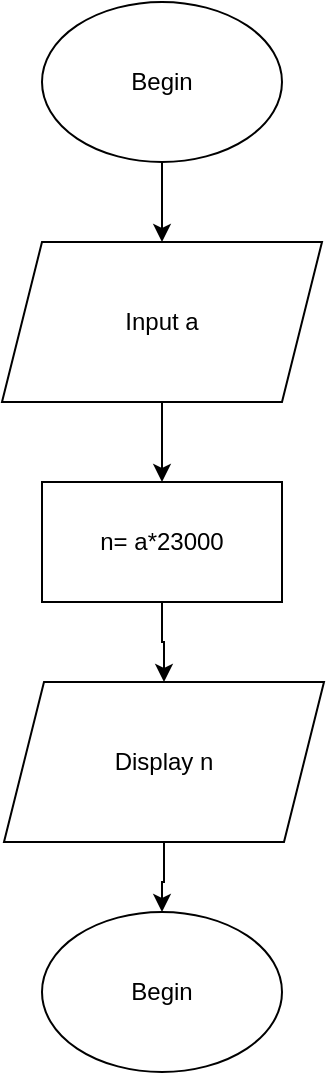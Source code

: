 <mxfile version="20.3.0" type="device"><diagram id="KnB7StJy7Hcc8WTVCgdH" name="Trang-1"><mxGraphModel dx="1038" dy="641" grid="1" gridSize="10" guides="1" tooltips="1" connect="1" arrows="1" fold="1" page="1" pageScale="1" pageWidth="827" pageHeight="1169" math="0" shadow="0"><root><mxCell id="0"/><mxCell id="1" parent="0"/><mxCell id="5eruP0XOQ9i0JtpbcyUI-3" value="" style="edgeStyle=orthogonalEdgeStyle;rounded=0;orthogonalLoop=1;jettySize=auto;html=1;" parent="1" source="5eruP0XOQ9i0JtpbcyUI-1" target="5eruP0XOQ9i0JtpbcyUI-2" edge="1"><mxGeometry relative="1" as="geometry"/></mxCell><mxCell id="5eruP0XOQ9i0JtpbcyUI-1" value="Begin" style="ellipse;whiteSpace=wrap;html=1;" parent="1" vertex="1"><mxGeometry x="360" y="130" width="120" height="80" as="geometry"/></mxCell><mxCell id="5eruP0XOQ9i0JtpbcyUI-5" value="" style="edgeStyle=orthogonalEdgeStyle;rounded=0;orthogonalLoop=1;jettySize=auto;html=1;" parent="1" source="5eruP0XOQ9i0JtpbcyUI-2" target="5eruP0XOQ9i0JtpbcyUI-4" edge="1"><mxGeometry relative="1" as="geometry"/></mxCell><mxCell id="5eruP0XOQ9i0JtpbcyUI-2" value="&lt;p align=&quot;center&quot; class=&quot;MsoNormal&quot;&gt;&lt;span lang=&quot;EN-US&quot;&gt;Input a&lt;/span&gt;&lt;/p&gt;" style="shape=parallelogram;perimeter=parallelogramPerimeter;whiteSpace=wrap;html=1;fixedSize=1;" parent="1" vertex="1"><mxGeometry x="340" y="250" width="160" height="80" as="geometry"/></mxCell><mxCell id="5eruP0XOQ9i0JtpbcyUI-7" value="" style="edgeStyle=orthogonalEdgeStyle;rounded=0;orthogonalLoop=1;jettySize=auto;html=1;" parent="1" source="5eruP0XOQ9i0JtpbcyUI-4" target="5eruP0XOQ9i0JtpbcyUI-6" edge="1"><mxGeometry relative="1" as="geometry"/></mxCell><mxCell id="5eruP0XOQ9i0JtpbcyUI-4" value="&lt;p align=&quot;center&quot; class=&quot;MsoNormal&quot;&gt;n= a*23000&lt;/p&gt;" style="rounded=0;whiteSpace=wrap;html=1;" parent="1" vertex="1"><mxGeometry x="360" y="370" width="120" height="60" as="geometry"/></mxCell><mxCell id="5eruP0XOQ9i0JtpbcyUI-10" value="" style="edgeStyle=orthogonalEdgeStyle;rounded=0;orthogonalLoop=1;jettySize=auto;html=1;" parent="1" source="5eruP0XOQ9i0JtpbcyUI-6" target="5eruP0XOQ9i0JtpbcyUI-8" edge="1"><mxGeometry relative="1" as="geometry"/></mxCell><mxCell id="5eruP0XOQ9i0JtpbcyUI-6" value="&lt;p align=&quot;center&quot; class=&quot;MsoNormal&quot;&gt;&lt;span lang=&quot;EN-US&quot;&gt;Display n&lt;/span&gt;&lt;/p&gt;" style="shape=parallelogram;perimeter=parallelogramPerimeter;whiteSpace=wrap;html=1;fixedSize=1;" parent="1" vertex="1"><mxGeometry x="341" y="470" width="160" height="80" as="geometry"/></mxCell><mxCell id="5eruP0XOQ9i0JtpbcyUI-8" value="Begin" style="ellipse;whiteSpace=wrap;html=1;" parent="1" vertex="1"><mxGeometry x="360" y="585" width="120" height="80" as="geometry"/></mxCell></root></mxGraphModel></diagram></mxfile>